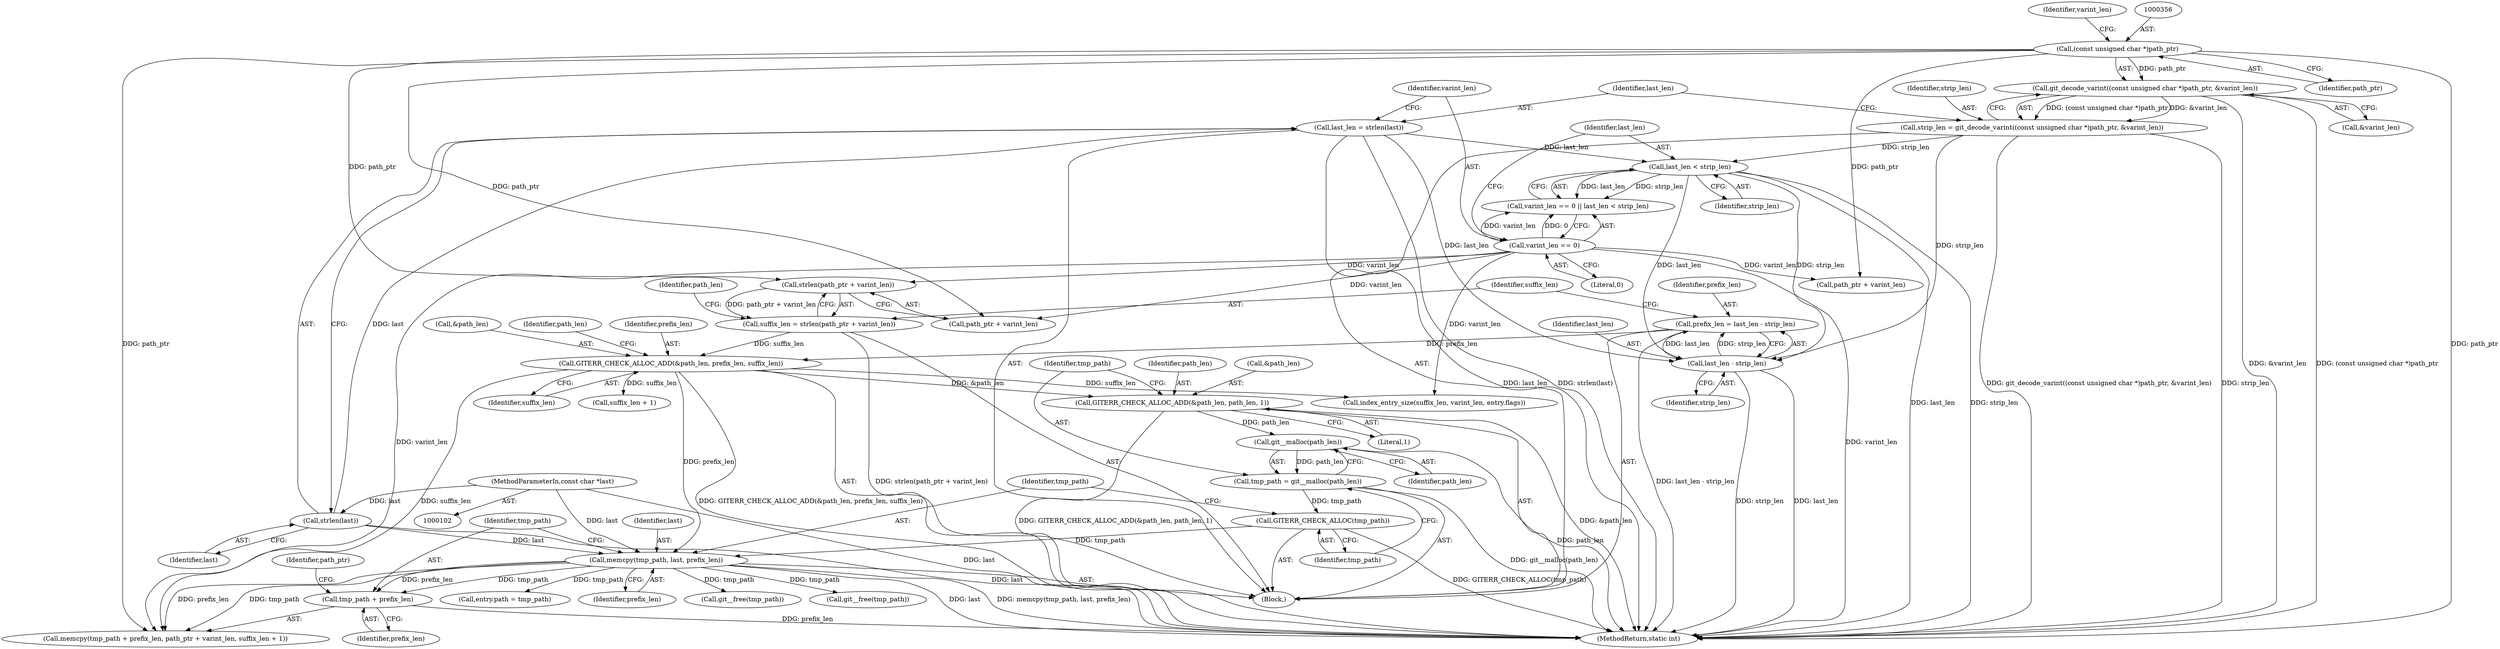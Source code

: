 digraph "0_libgit2_3207ddb0103543da8ad2139ec6539f590f9900c1@pointer" {
"1000407" [label="(Call,tmp_path + prefix_len)"];
"1000402" [label="(Call,memcpy(tmp_path, last, prefix_len))"];
"1000400" [label="(Call,GITERR_CHECK_ALLOC(tmp_path))"];
"1000396" [label="(Call,tmp_path = git__malloc(path_len))"];
"1000398" [label="(Call,git__malloc(path_len))"];
"1000391" [label="(Call,GITERR_CHECK_ALLOC_ADD(&path_len, path_len, 1))"];
"1000386" [label="(Call,GITERR_CHECK_ALLOC_ADD(&path_len, prefix_len, suffix_len))"];
"1000375" [label="(Call,prefix_len = last_len - strip_len)"];
"1000377" [label="(Call,last_len - strip_len)"];
"1000360" [label="(Call,last_len = strlen(last))"];
"1000362" [label="(Call,strlen(last))"];
"1000108" [label="(MethodParameterIn,const char *last)"];
"1000369" [label="(Call,last_len < strip_len)"];
"1000352" [label="(Call,strip_len = git_decode_varint((const unsigned char *)path_ptr, &varint_len))"];
"1000354" [label="(Call,git_decode_varint((const unsigned char *)path_ptr, &varint_len))"];
"1000355" [label="(Call,(const unsigned char *)path_ptr)"];
"1000380" [label="(Call,suffix_len = strlen(path_ptr + varint_len))"];
"1000382" [label="(Call,strlen(path_ptr + varint_len))"];
"1000366" [label="(Call,varint_len == 0)"];
"1000424" [label="(Call,entry.path = tmp_path)"];
"1000404" [label="(Identifier,last)"];
"1000396" [label="(Call,tmp_path = git__malloc(path_len))"];
"1000381" [label="(Identifier,suffix_len)"];
"1000369" [label="(Call,last_len < strip_len)"];
"1000391" [label="(Call,GITERR_CHECK_ALLOC_ADD(&path_len, path_len, 1))"];
"1000365" [label="(Call,varint_len == 0 || last_len < strip_len)"];
"1000354" [label="(Call,git_decode_varint((const unsigned char *)path_ptr, &varint_len))"];
"1000409" [label="(Identifier,prefix_len)"];
"1000363" [label="(Identifier,last)"];
"1000353" [label="(Identifier,strip_len)"];
"1000108" [label="(MethodParameterIn,const char *last)"];
"1000408" [label="(Identifier,tmp_path)"];
"1000387" [label="(Call,&path_len)"];
"1000405" [label="(Identifier,prefix_len)"];
"1000386" [label="(Call,GITERR_CHECK_ALLOC_ADD(&path_len, prefix_len, suffix_len))"];
"1000375" [label="(Call,prefix_len = last_len - strip_len)"];
"1000359" [label="(Identifier,varint_len)"];
"1000395" [label="(Literal,1)"];
"1000467" [label="(MethodReturn,static int)"];
"1000411" [label="(Identifier,path_ptr)"];
"1000370" [label="(Identifier,last_len)"];
"1000397" [label="(Identifier,tmp_path)"];
"1000355" [label="(Call,(const unsigned char *)path_ptr)"];
"1000357" [label="(Identifier,path_ptr)"];
"1000383" [label="(Call,path_ptr + varint_len)"];
"1000406" [label="(Call,memcpy(tmp_path + prefix_len, path_ptr + varint_len, suffix_len + 1))"];
"1000377" [label="(Call,last_len - strip_len)"];
"1000382" [label="(Call,strlen(path_ptr + varint_len))"];
"1000378" [label="(Identifier,last_len)"];
"1000394" [label="(Identifier,path_len)"];
"1000401" [label="(Identifier,tmp_path)"];
"1000413" [label="(Call,suffix_len + 1)"];
"1000407" [label="(Call,tmp_path + prefix_len)"];
"1000366" [label="(Call,varint_len == 0)"];
"1000376" [label="(Identifier,prefix_len)"];
"1000367" [label="(Identifier,varint_len)"];
"1000371" [label="(Identifier,strip_len)"];
"1000398" [label="(Call,git__malloc(path_len))"];
"1000345" [label="(Block,)"];
"1000368" [label="(Literal,0)"];
"1000360" [label="(Call,last_len = strlen(last))"];
"1000393" [label="(Identifier,path_len)"];
"1000399" [label="(Identifier,path_len)"];
"1000392" [label="(Call,&path_len)"];
"1000390" [label="(Identifier,suffix_len)"];
"1000403" [label="(Identifier,tmp_path)"];
"1000410" [label="(Call,path_ptr + varint_len)"];
"1000388" [label="(Identifier,path_len)"];
"1000380" [label="(Call,suffix_len = strlen(path_ptr + varint_len))"];
"1000352" [label="(Call,strip_len = git_decode_varint((const unsigned char *)path_ptr, &varint_len))"];
"1000389" [label="(Identifier,prefix_len)"];
"1000454" [label="(Call,git__free(tmp_path))"];
"1000459" [label="(Call,git__free(tmp_path))"];
"1000402" [label="(Call,memcpy(tmp_path, last, prefix_len))"];
"1000361" [label="(Identifier,last_len)"];
"1000379" [label="(Identifier,strip_len)"];
"1000418" [label="(Call,index_entry_size(suffix_len, varint_len, entry.flags))"];
"1000362" [label="(Call,strlen(last))"];
"1000358" [label="(Call,&varint_len)"];
"1000400" [label="(Call,GITERR_CHECK_ALLOC(tmp_path))"];
"1000407" -> "1000406"  [label="AST: "];
"1000407" -> "1000409"  [label="CFG: "];
"1000408" -> "1000407"  [label="AST: "];
"1000409" -> "1000407"  [label="AST: "];
"1000411" -> "1000407"  [label="CFG: "];
"1000407" -> "1000467"  [label="DDG: prefix_len"];
"1000402" -> "1000407"  [label="DDG: tmp_path"];
"1000402" -> "1000407"  [label="DDG: prefix_len"];
"1000402" -> "1000345"  [label="AST: "];
"1000402" -> "1000405"  [label="CFG: "];
"1000403" -> "1000402"  [label="AST: "];
"1000404" -> "1000402"  [label="AST: "];
"1000405" -> "1000402"  [label="AST: "];
"1000408" -> "1000402"  [label="CFG: "];
"1000402" -> "1000467"  [label="DDG: last"];
"1000402" -> "1000467"  [label="DDG: memcpy(tmp_path, last, prefix_len)"];
"1000400" -> "1000402"  [label="DDG: tmp_path"];
"1000362" -> "1000402"  [label="DDG: last"];
"1000108" -> "1000402"  [label="DDG: last"];
"1000386" -> "1000402"  [label="DDG: prefix_len"];
"1000402" -> "1000406"  [label="DDG: tmp_path"];
"1000402" -> "1000406"  [label="DDG: prefix_len"];
"1000402" -> "1000424"  [label="DDG: tmp_path"];
"1000402" -> "1000454"  [label="DDG: tmp_path"];
"1000402" -> "1000459"  [label="DDG: tmp_path"];
"1000400" -> "1000345"  [label="AST: "];
"1000400" -> "1000401"  [label="CFG: "];
"1000401" -> "1000400"  [label="AST: "];
"1000403" -> "1000400"  [label="CFG: "];
"1000400" -> "1000467"  [label="DDG: GITERR_CHECK_ALLOC(tmp_path)"];
"1000396" -> "1000400"  [label="DDG: tmp_path"];
"1000396" -> "1000345"  [label="AST: "];
"1000396" -> "1000398"  [label="CFG: "];
"1000397" -> "1000396"  [label="AST: "];
"1000398" -> "1000396"  [label="AST: "];
"1000401" -> "1000396"  [label="CFG: "];
"1000396" -> "1000467"  [label="DDG: git__malloc(path_len)"];
"1000398" -> "1000396"  [label="DDG: path_len"];
"1000398" -> "1000399"  [label="CFG: "];
"1000399" -> "1000398"  [label="AST: "];
"1000398" -> "1000467"  [label="DDG: path_len"];
"1000391" -> "1000398"  [label="DDG: path_len"];
"1000391" -> "1000345"  [label="AST: "];
"1000391" -> "1000395"  [label="CFG: "];
"1000392" -> "1000391"  [label="AST: "];
"1000394" -> "1000391"  [label="AST: "];
"1000395" -> "1000391"  [label="AST: "];
"1000397" -> "1000391"  [label="CFG: "];
"1000391" -> "1000467"  [label="DDG: &path_len"];
"1000391" -> "1000467"  [label="DDG: GITERR_CHECK_ALLOC_ADD(&path_len, path_len, 1)"];
"1000386" -> "1000391"  [label="DDG: &path_len"];
"1000386" -> "1000345"  [label="AST: "];
"1000386" -> "1000390"  [label="CFG: "];
"1000387" -> "1000386"  [label="AST: "];
"1000389" -> "1000386"  [label="AST: "];
"1000390" -> "1000386"  [label="AST: "];
"1000393" -> "1000386"  [label="CFG: "];
"1000386" -> "1000467"  [label="DDG: GITERR_CHECK_ALLOC_ADD(&path_len, prefix_len, suffix_len)"];
"1000375" -> "1000386"  [label="DDG: prefix_len"];
"1000380" -> "1000386"  [label="DDG: suffix_len"];
"1000386" -> "1000406"  [label="DDG: suffix_len"];
"1000386" -> "1000413"  [label="DDG: suffix_len"];
"1000386" -> "1000418"  [label="DDG: suffix_len"];
"1000375" -> "1000345"  [label="AST: "];
"1000375" -> "1000377"  [label="CFG: "];
"1000376" -> "1000375"  [label="AST: "];
"1000377" -> "1000375"  [label="AST: "];
"1000381" -> "1000375"  [label="CFG: "];
"1000375" -> "1000467"  [label="DDG: last_len - strip_len"];
"1000377" -> "1000375"  [label="DDG: last_len"];
"1000377" -> "1000375"  [label="DDG: strip_len"];
"1000377" -> "1000379"  [label="CFG: "];
"1000378" -> "1000377"  [label="AST: "];
"1000379" -> "1000377"  [label="AST: "];
"1000377" -> "1000467"  [label="DDG: strip_len"];
"1000377" -> "1000467"  [label="DDG: last_len"];
"1000360" -> "1000377"  [label="DDG: last_len"];
"1000369" -> "1000377"  [label="DDG: last_len"];
"1000369" -> "1000377"  [label="DDG: strip_len"];
"1000352" -> "1000377"  [label="DDG: strip_len"];
"1000360" -> "1000345"  [label="AST: "];
"1000360" -> "1000362"  [label="CFG: "];
"1000361" -> "1000360"  [label="AST: "];
"1000362" -> "1000360"  [label="AST: "];
"1000367" -> "1000360"  [label="CFG: "];
"1000360" -> "1000467"  [label="DDG: last_len"];
"1000360" -> "1000467"  [label="DDG: strlen(last)"];
"1000362" -> "1000360"  [label="DDG: last"];
"1000360" -> "1000369"  [label="DDG: last_len"];
"1000362" -> "1000363"  [label="CFG: "];
"1000363" -> "1000362"  [label="AST: "];
"1000362" -> "1000467"  [label="DDG: last"];
"1000108" -> "1000362"  [label="DDG: last"];
"1000108" -> "1000102"  [label="AST: "];
"1000108" -> "1000467"  [label="DDG: last"];
"1000369" -> "1000365"  [label="AST: "];
"1000369" -> "1000371"  [label="CFG: "];
"1000370" -> "1000369"  [label="AST: "];
"1000371" -> "1000369"  [label="AST: "];
"1000365" -> "1000369"  [label="CFG: "];
"1000369" -> "1000467"  [label="DDG: last_len"];
"1000369" -> "1000467"  [label="DDG: strip_len"];
"1000369" -> "1000365"  [label="DDG: last_len"];
"1000369" -> "1000365"  [label="DDG: strip_len"];
"1000352" -> "1000369"  [label="DDG: strip_len"];
"1000352" -> "1000345"  [label="AST: "];
"1000352" -> "1000354"  [label="CFG: "];
"1000353" -> "1000352"  [label="AST: "];
"1000354" -> "1000352"  [label="AST: "];
"1000361" -> "1000352"  [label="CFG: "];
"1000352" -> "1000467"  [label="DDG: strip_len"];
"1000352" -> "1000467"  [label="DDG: git_decode_varint((const unsigned char *)path_ptr, &varint_len)"];
"1000354" -> "1000352"  [label="DDG: (const unsigned char *)path_ptr"];
"1000354" -> "1000352"  [label="DDG: &varint_len"];
"1000354" -> "1000358"  [label="CFG: "];
"1000355" -> "1000354"  [label="AST: "];
"1000358" -> "1000354"  [label="AST: "];
"1000354" -> "1000467"  [label="DDG: &varint_len"];
"1000354" -> "1000467"  [label="DDG: (const unsigned char *)path_ptr"];
"1000355" -> "1000354"  [label="DDG: path_ptr"];
"1000355" -> "1000357"  [label="CFG: "];
"1000356" -> "1000355"  [label="AST: "];
"1000357" -> "1000355"  [label="AST: "];
"1000359" -> "1000355"  [label="CFG: "];
"1000355" -> "1000467"  [label="DDG: path_ptr"];
"1000355" -> "1000382"  [label="DDG: path_ptr"];
"1000355" -> "1000383"  [label="DDG: path_ptr"];
"1000355" -> "1000406"  [label="DDG: path_ptr"];
"1000355" -> "1000410"  [label="DDG: path_ptr"];
"1000380" -> "1000345"  [label="AST: "];
"1000380" -> "1000382"  [label="CFG: "];
"1000381" -> "1000380"  [label="AST: "];
"1000382" -> "1000380"  [label="AST: "];
"1000388" -> "1000380"  [label="CFG: "];
"1000380" -> "1000467"  [label="DDG: strlen(path_ptr + varint_len)"];
"1000382" -> "1000380"  [label="DDG: path_ptr + varint_len"];
"1000382" -> "1000383"  [label="CFG: "];
"1000383" -> "1000382"  [label="AST: "];
"1000366" -> "1000382"  [label="DDG: varint_len"];
"1000366" -> "1000365"  [label="AST: "];
"1000366" -> "1000368"  [label="CFG: "];
"1000367" -> "1000366"  [label="AST: "];
"1000368" -> "1000366"  [label="AST: "];
"1000370" -> "1000366"  [label="CFG: "];
"1000365" -> "1000366"  [label="CFG: "];
"1000366" -> "1000467"  [label="DDG: varint_len"];
"1000366" -> "1000365"  [label="DDG: varint_len"];
"1000366" -> "1000365"  [label="DDG: 0"];
"1000366" -> "1000383"  [label="DDG: varint_len"];
"1000366" -> "1000406"  [label="DDG: varint_len"];
"1000366" -> "1000410"  [label="DDG: varint_len"];
"1000366" -> "1000418"  [label="DDG: varint_len"];
}
